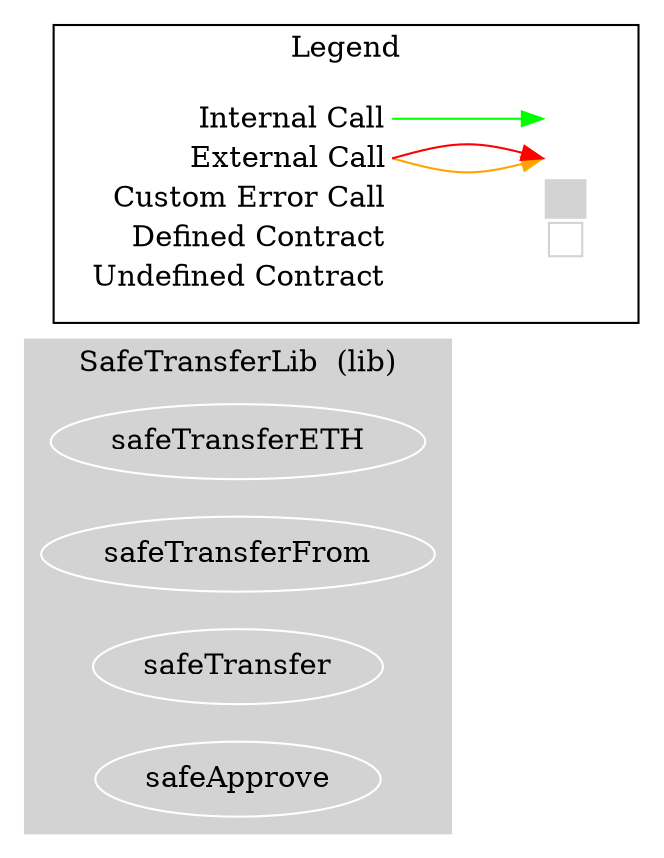 digraph G {
  graph [ ratio = "auto", page = "100", compound =true ];
subgraph "clusterSafeTransferLib" {
  graph [ label = "SafeTransferLib  (lib)", color = "lightgray", style = "filled", bgcolor = "lightgray" ];
  "SafeTransferLib.safeTransferETH" [ label = "safeTransferETH", color = "white" ];
  "SafeTransferLib.safeTransferFrom" [ label = "safeTransferFrom", color = "white" ];
  "SafeTransferLib.safeTransfer" [ label = "safeTransfer", color = "white" ];
  "SafeTransferLib.safeApprove" [ label = "safeApprove", color = "white" ];
}



rankdir=LR
node [shape=plaintext]
subgraph cluster_01 { 
label = "Legend";
key [label=<<table border="0" cellpadding="2" cellspacing="0" cellborder="0">
  <tr><td align="right" port="i1">Internal Call</td></tr>
  <tr><td align="right" port="i2">External Call</td></tr>
  <tr><td align="right" port="i2">Custom Error Call</td></tr>
  <tr><td align="right" port="i3">Defined Contract</td></tr>
  <tr><td align="right" port="i4">Undefined Contract</td></tr>
  </table>>]
key2 [label=<<table border="0" cellpadding="2" cellspacing="0" cellborder="0">
  <tr><td port="i1">&nbsp;&nbsp;&nbsp;</td></tr>
  <tr><td port="i2">&nbsp;&nbsp;&nbsp;</td></tr>
  <tr><td port="i3" bgcolor="lightgray">&nbsp;&nbsp;&nbsp;</td></tr>
  <tr><td port="i4">
    <table border="1" cellborder="0" cellspacing="0" cellpadding="7" color="lightgray">
      <tr>
       <td></td>
      </tr>
     </table>
  </td></tr>
  </table>>]
key:i1:e -> key2:i1:w [color="green"]
key:i2:e -> key2:i2:w [color="orange"]
key:i2:e -> key2:i2:w [color="red"]
}
}

